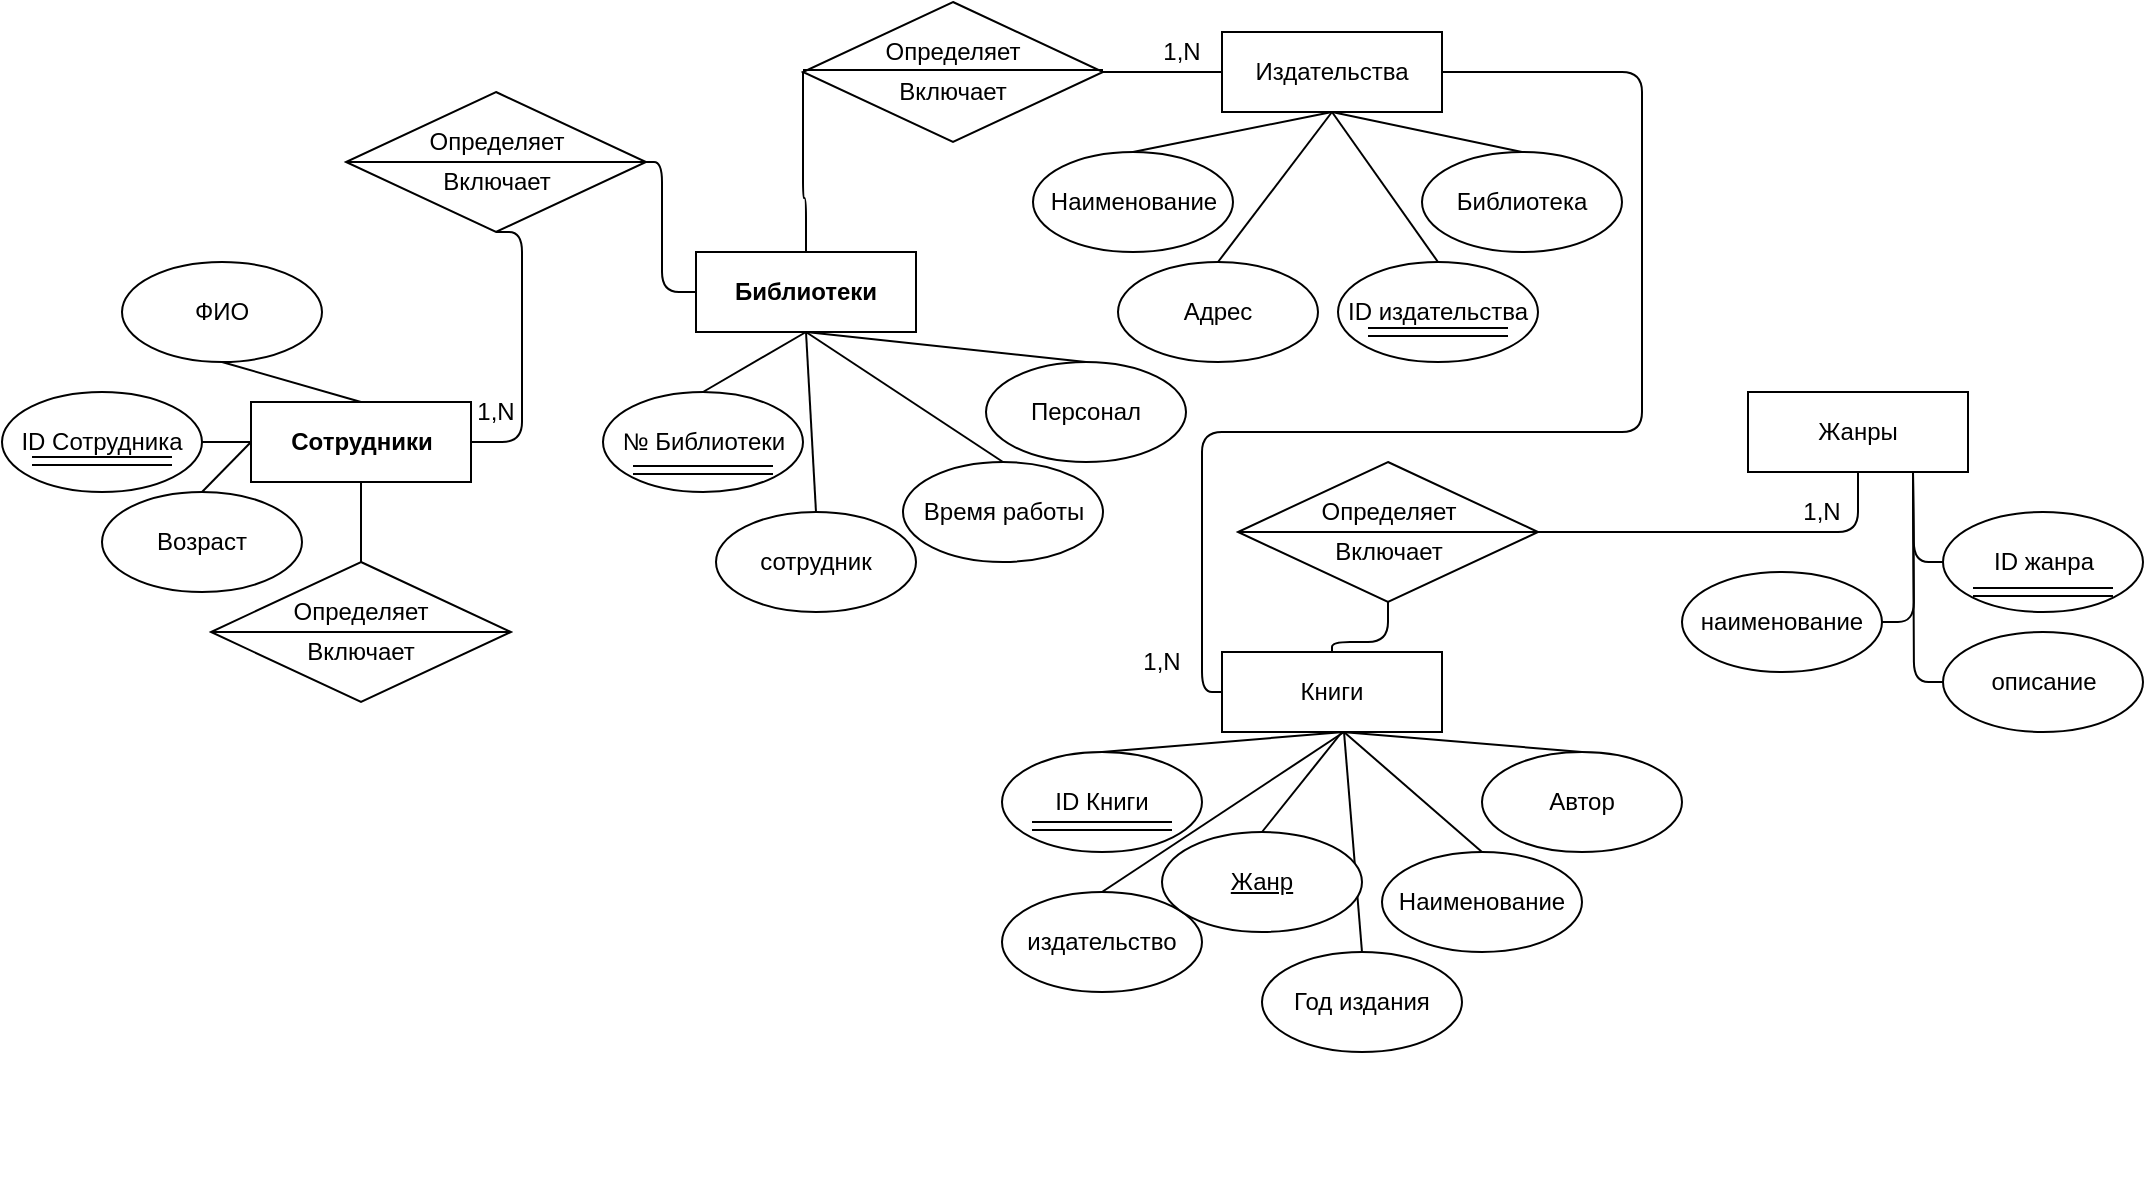 <mxfile version="17.1.3" type="google"><diagram id="elaL7TcGMBX_svq6JVrZ" name="Page-1"><mxGraphModel grid="1" gridSize="10" guides="1" tooltips="1" connect="1" arrows="1" page="1" fold="1" pageScale="1" pageWidth="827" pageHeight="1169" math="0" shadow="0"><root><mxCell id="0"/><mxCell id="1" parent="0"/><mxCell id="7ABg0fiQYjcscLMNW6oF-1" value="" style="edgeStyle=orthogonalEdgeStyle;rounded=0;orthogonalLoop=1;jettySize=auto;html=1;entryX=0;entryY=0.5;entryDx=0;entryDy=0;strokeColor=none;" edge="1" parent="1" target="7ABg0fiQYjcscLMNW6oF-6"><mxGeometry relative="1" as="geometry"><Array as="points"/><mxPoint x="-570" y="575" as="sourcePoint"/></mxGeometry></mxCell><mxCell id="7ABg0fiQYjcscLMNW6oF-2" style="edgeStyle=orthogonalEdgeStyle;rounded=1;orthogonalLoop=1;jettySize=auto;html=1;exitX=0;exitY=0;exitDx=0;exitDy=0;endArrow=none;endFill=0;" edge="1" parent="1" source="7ABg0fiQYjcscLMNW6oF-4"><mxGeometry relative="1" as="geometry"><mxPoint x="-595" y="605" as="targetPoint"/></mxGeometry></mxCell><mxCell id="7ABg0fiQYjcscLMNW6oF-3" value="" style="edgeStyle=orthogonalEdgeStyle;rounded=1;orthogonalLoop=1;jettySize=auto;html=1;endArrow=none;endFill=0;entryX=0.5;entryY=1;entryDx=0;entryDy=0;" edge="1" parent="1" source="7ABg0fiQYjcscLMNW6oF-4" target="7ABg0fiQYjcscLMNW6oF-6"><mxGeometry relative="1" as="geometry"><mxPoint x="-460" y="500" as="targetPoint"/><Array as="points"><mxPoint x="-460" y="625"/><mxPoint x="-460" y="520"/></Array></mxGeometry></mxCell><mxCell id="7ABg0fiQYjcscLMNW6oF-4" value="&lt;span style=&quot;font-weight: 700&quot;&gt;Сотрудники&lt;/span&gt;" style="rounded=0;whiteSpace=wrap;html=1;" vertex="1" parent="1"><mxGeometry x="-595.5" y="605" width="110" height="40" as="geometry"/></mxCell><mxCell id="7ABg0fiQYjcscLMNW6oF-5" value="" style="edgeStyle=orthogonalEdgeStyle;rounded=1;orthogonalLoop=1;jettySize=auto;html=1;endArrow=none;endFill=0;entryX=0;entryY=0.5;entryDx=0;entryDy=0;" edge="1" parent="1" source="7ABg0fiQYjcscLMNW6oF-6" target="7ABg0fiQYjcscLMNW6oF-23"><mxGeometry relative="1" as="geometry"><Array as="points"><mxPoint x="-390" y="485"/><mxPoint x="-390" y="550"/></Array></mxGeometry></mxCell><mxCell id="7ABg0fiQYjcscLMNW6oF-6" value="" style="rhombus;whiteSpace=wrap;html=1;" vertex="1" parent="1"><mxGeometry x="-548" y="450" width="150" height="70" as="geometry"/></mxCell><mxCell id="7ABg0fiQYjcscLMNW6oF-7" value="" style="endArrow=none;html=1;exitX=0;exitY=0.5;exitDx=0;exitDy=0;entryX=1;entryY=0.5;entryDx=0;entryDy=0;" edge="1" parent="1" source="7ABg0fiQYjcscLMNW6oF-6" target="7ABg0fiQYjcscLMNW6oF-6"><mxGeometry width="50" height="50" relative="1" as="geometry"><mxPoint x="-122.5" y="420" as="sourcePoint"/><mxPoint x="-72.5" y="370" as="targetPoint"/></mxGeometry></mxCell><mxCell id="7ABg0fiQYjcscLMNW6oF-8" value="Определяет" style="text;html=1;strokeColor=none;fillColor=none;align=center;verticalAlign=middle;whiteSpace=wrap;rounded=0;" vertex="1" parent="1"><mxGeometry x="-515.5" y="465" width="85" height="20" as="geometry"/></mxCell><mxCell id="7ABg0fiQYjcscLMNW6oF-9" value="Включает" style="text;html=1;strokeColor=none;fillColor=none;align=center;verticalAlign=middle;whiteSpace=wrap;rounded=0;" vertex="1" parent="1"><mxGeometry x="-515.5" y="485" width="85" height="20" as="geometry"/></mxCell><mxCell id="7ABg0fiQYjcscLMNW6oF-10" value="Издательства" style="rounded=0;whiteSpace=wrap;html=1;" vertex="1" parent="1"><mxGeometry x="-110" y="420" width="110" height="40" as="geometry"/></mxCell><mxCell id="7ABg0fiQYjcscLMNW6oF-11" value="&lt;span&gt;Библиотека&lt;/span&gt;" style="ellipse;whiteSpace=wrap;html=1;" vertex="1" parent="1"><mxGeometry x="-10" y="480" width="100" height="50" as="geometry"/></mxCell><mxCell id="7ABg0fiQYjcscLMNW6oF-12" value="&lt;span&gt;Адрес&lt;/span&gt;" style="ellipse;whiteSpace=wrap;html=1;" vertex="1" parent="1"><mxGeometry x="-162" y="535" width="100" height="50" as="geometry"/></mxCell><mxCell id="7ABg0fiQYjcscLMNW6oF-13" value="ID издательства" style="ellipse;whiteSpace=wrap;html=1;" vertex="1" parent="1"><mxGeometry x="-52" y="535" width="100" height="50" as="geometry"/></mxCell><mxCell id="7ABg0fiQYjcscLMNW6oF-14" value="" style="endArrow=none;html=1;strokeColor=#000000;exitX=0.5;exitY=0;exitDx=0;exitDy=0;entryX=0.5;entryY=1;entryDx=0;entryDy=0;" edge="1" parent="1" source="7ABg0fiQYjcscLMNW6oF-73" target="7ABg0fiQYjcscLMNW6oF-10"><mxGeometry width="50" height="50" relative="1" as="geometry"><mxPoint x="-175" y="465" as="sourcePoint"/><mxPoint x="128" y="425" as="targetPoint"/></mxGeometry></mxCell><mxCell id="7ABg0fiQYjcscLMNW6oF-15" value="" style="endArrow=none;html=1;strokeColor=#000000;entryX=0.5;entryY=1;entryDx=0;entryDy=0;exitX=0.5;exitY=0;exitDx=0;exitDy=0;" edge="1" parent="1" source="7ABg0fiQYjcscLMNW6oF-12" target="7ABg0fiQYjcscLMNW6oF-10"><mxGeometry width="50" height="50" relative="1" as="geometry"><mxPoint x="78" y="475" as="sourcePoint"/><mxPoint x="128" y="425" as="targetPoint"/></mxGeometry></mxCell><mxCell id="7ABg0fiQYjcscLMNW6oF-16" value="" style="endArrow=none;html=1;strokeColor=#000000;entryX=0.5;entryY=1;entryDx=0;entryDy=0;exitX=0.5;exitY=0;exitDx=0;exitDy=0;" edge="1" parent="1" source="7ABg0fiQYjcscLMNW6oF-13" target="7ABg0fiQYjcscLMNW6oF-10"><mxGeometry width="50" height="50" relative="1" as="geometry"><mxPoint x="78" y="475" as="sourcePoint"/><mxPoint x="128" y="425" as="targetPoint"/></mxGeometry></mxCell><mxCell id="7ABg0fiQYjcscLMNW6oF-17" value="" style="endArrow=none;html=1;strokeColor=#000000;entryX=0.5;entryY=0;entryDx=0;entryDy=0;exitX=0.5;exitY=1;exitDx=0;exitDy=0;" edge="1" parent="1" source="7ABg0fiQYjcscLMNW6oF-10" target="7ABg0fiQYjcscLMNW6oF-11"><mxGeometry width="50" height="50" relative="1" as="geometry"><mxPoint x="-42" y="465" as="sourcePoint"/><mxPoint x="58" y="465" as="targetPoint"/></mxGeometry></mxCell><mxCell id="7ABg0fiQYjcscLMNW6oF-18" value="" style="edgeStyle=orthogonalEdgeStyle;rounded=1;orthogonalLoop=1;jettySize=auto;html=1;endArrow=none;endFill=0;" edge="1" parent="1" source="7ABg0fiQYjcscLMNW6oF-19" target="7ABg0fiQYjcscLMNW6oF-10"><mxGeometry relative="1" as="geometry"/></mxCell><mxCell id="7ABg0fiQYjcscLMNW6oF-19" value="" style="rhombus;whiteSpace=wrap;html=1;" vertex="1" parent="1"><mxGeometry x="-319.5" y="405" width="150" height="70" as="geometry"/></mxCell><mxCell id="7ABg0fiQYjcscLMNW6oF-20" value="Определяет" style="text;html=1;strokeColor=none;fillColor=none;align=center;verticalAlign=middle;whiteSpace=wrap;rounded=0;" vertex="1" parent="1"><mxGeometry x="-287" y="420" width="85" height="20" as="geometry"/></mxCell><mxCell id="7ABg0fiQYjcscLMNW6oF-21" value="Включает" style="text;html=1;strokeColor=none;fillColor=none;align=center;verticalAlign=middle;whiteSpace=wrap;rounded=0;" vertex="1" parent="1"><mxGeometry x="-287" y="440" width="85" height="20" as="geometry"/></mxCell><mxCell id="7ABg0fiQYjcscLMNW6oF-22" value="" style="edgeStyle=orthogonalEdgeStyle;rounded=1;orthogonalLoop=1;jettySize=auto;html=1;endArrow=none;endFill=0;entryX=0;entryY=0.5;entryDx=0;entryDy=0;" edge="1" parent="1" source="7ABg0fiQYjcscLMNW6oF-23" target="7ABg0fiQYjcscLMNW6oF-19"><mxGeometry relative="1" as="geometry"><Array as="points"><mxPoint x="-318" y="503"/><mxPoint x="-319" y="503"/></Array></mxGeometry></mxCell><mxCell id="7ABg0fiQYjcscLMNW6oF-23" value="&lt;span style=&quot;font-weight: 700&quot;&gt;Библиотеки&lt;/span&gt;" style="rounded=0;whiteSpace=wrap;html=1;" vertex="1" parent="1"><mxGeometry x="-373" y="530" width="110" height="40" as="geometry"/></mxCell><mxCell id="7ABg0fiQYjcscLMNW6oF-24" value="№&amp;nbsp;Библиотеки" style="ellipse;whiteSpace=wrap;html=1;" vertex="1" parent="1"><mxGeometry x="-419.5" y="600" width="100" height="50" as="geometry"/></mxCell><mxCell id="7ABg0fiQYjcscLMNW6oF-25" value="сотрудник" style="ellipse;whiteSpace=wrap;html=1;" vertex="1" parent="1"><mxGeometry x="-363" y="660" width="100" height="50" as="geometry"/></mxCell><mxCell id="7ABg0fiQYjcscLMNW6oF-26" value="&lt;span&gt;Время работы&lt;/span&gt;" style="ellipse;whiteSpace=wrap;html=1;" vertex="1" parent="1"><mxGeometry x="-269.5" y="635" width="100" height="50" as="geometry"/></mxCell><mxCell id="7ABg0fiQYjcscLMNW6oF-27" value="" style="endArrow=none;html=1;strokeColor=#000000;entryX=0.5;entryY=1;entryDx=0;entryDy=0;exitX=0.5;exitY=0;exitDx=0;exitDy=0;" edge="1" parent="1" source="7ABg0fiQYjcscLMNW6oF-24" target="7ABg0fiQYjcscLMNW6oF-23"><mxGeometry width="50" height="50" relative="1" as="geometry"><mxPoint x="-178" y="621" as="sourcePoint"/><mxPoint x="-128" y="571" as="targetPoint"/></mxGeometry></mxCell><mxCell id="7ABg0fiQYjcscLMNW6oF-28" value="" style="endArrow=none;html=1;strokeColor=#000000;entryX=0.5;entryY=1;entryDx=0;entryDy=0;exitX=0.5;exitY=0;exitDx=0;exitDy=0;" edge="1" parent="1" source="7ABg0fiQYjcscLMNW6oF-25" target="7ABg0fiQYjcscLMNW6oF-23"><mxGeometry width="50" height="50" relative="1" as="geometry"><mxPoint x="-178" y="621" as="sourcePoint"/><mxPoint x="-128" y="571" as="targetPoint"/></mxGeometry></mxCell><mxCell id="7ABg0fiQYjcscLMNW6oF-29" value="" style="endArrow=none;html=1;strokeColor=#000000;entryX=0.5;entryY=0;entryDx=0;entryDy=0;exitX=0.5;exitY=1;exitDx=0;exitDy=0;" edge="1" parent="1" source="7ABg0fiQYjcscLMNW6oF-23" target="7ABg0fiQYjcscLMNW6oF-26"><mxGeometry width="50" height="50" relative="1" as="geometry"><mxPoint x="-298" y="611" as="sourcePoint"/><mxPoint x="-128" y="571" as="targetPoint"/></mxGeometry></mxCell><mxCell id="7ABg0fiQYjcscLMNW6oF-30" value="&lt;span&gt;Персонал&lt;/span&gt;" style="ellipse;whiteSpace=wrap;html=1;" vertex="1" parent="1"><mxGeometry x="-228" y="585" width="100" height="50" as="geometry"/></mxCell><mxCell id="7ABg0fiQYjcscLMNW6oF-31" value="" style="endArrow=none;html=1;strokeColor=#000000;exitX=0.5;exitY=0;exitDx=0;exitDy=0;entryX=0.5;entryY=1;entryDx=0;entryDy=0;" edge="1" parent="1" source="7ABg0fiQYjcscLMNW6oF-30" target="7ABg0fiQYjcscLMNW6oF-23"><mxGeometry width="50" height="50" relative="1" as="geometry"><mxPoint x="-171" y="550" as="sourcePoint"/><mxPoint x="-121" y="500" as="targetPoint"/></mxGeometry></mxCell><mxCell id="7ABg0fiQYjcscLMNW6oF-32" value="Жанры" style="rounded=0;whiteSpace=wrap;html=1;" vertex="1" parent="1"><mxGeometry x="153" y="600" width="110" height="40" as="geometry"/></mxCell><mxCell id="7ABg0fiQYjcscLMNW6oF-33" value="ID жанра" style="ellipse;whiteSpace=wrap;html=1;" vertex="1" parent="1"><mxGeometry x="250.5" y="660" width="100" height="50" as="geometry"/></mxCell><mxCell id="7ABg0fiQYjcscLMNW6oF-34" value="наименование" style="ellipse;whiteSpace=wrap;html=1;" vertex="1" parent="1"><mxGeometry x="120" y="690" width="100" height="50" as="geometry"/></mxCell><mxCell id="7ABg0fiQYjcscLMNW6oF-37" value="" style="shape=link;html=1;" edge="1" parent="1"><mxGeometry width="100" relative="1" as="geometry"><mxPoint x="265.5" y="700" as="sourcePoint"/><mxPoint x="335.5" y="700" as="targetPoint"/></mxGeometry></mxCell><mxCell id="7ABg0fiQYjcscLMNW6oF-38" value="описание" style="ellipse;whiteSpace=wrap;html=1;" vertex="1" parent="1"><mxGeometry x="250.5" y="720" width="100" height="50" as="geometry"/></mxCell><mxCell id="7ABg0fiQYjcscLMNW6oF-42" value="" style="endArrow=none;html=1;strokeColor=#000000;entryX=0.75;entryY=1;entryDx=0;entryDy=0;exitX=1;exitY=0.5;exitDx=0;exitDy=0;" edge="1" parent="1" source="7ABg0fiQYjcscLMNW6oF-34" target="7ABg0fiQYjcscLMNW6oF-32"><mxGeometry width="50" height="50" relative="1" as="geometry"><mxPoint x="30" y="725" as="sourcePoint"/><mxPoint x="80" y="675" as="targetPoint"/><Array as="points"><mxPoint x="236" y="715"/></Array></mxGeometry></mxCell><mxCell id="7ABg0fiQYjcscLMNW6oF-43" value="" style="endArrow=none;html=1;strokeColor=#000000;entryX=0.75;entryY=1;entryDx=0;entryDy=0;exitX=0;exitY=0.5;exitDx=0;exitDy=0;" edge="1" parent="1" source="7ABg0fiQYjcscLMNW6oF-33" target="7ABg0fiQYjcscLMNW6oF-32"><mxGeometry width="50" height="50" relative="1" as="geometry"><mxPoint x="48" y="670" as="sourcePoint"/><mxPoint x="98" y="620" as="targetPoint"/><Array as="points"><mxPoint x="236" y="685"/></Array></mxGeometry></mxCell><mxCell id="7ABg0fiQYjcscLMNW6oF-44" value="" style="endArrow=none;html=1;strokeColor=#000000;entryX=0.75;entryY=1;entryDx=0;entryDy=0;exitX=0;exitY=0.5;exitDx=0;exitDy=0;" edge="1" parent="1" source="7ABg0fiQYjcscLMNW6oF-38" target="7ABg0fiQYjcscLMNW6oF-32"><mxGeometry width="50" height="50" relative="1" as="geometry"><mxPoint x="58" y="680" as="sourcePoint"/><mxPoint x="108" y="630" as="targetPoint"/><Array as="points"><mxPoint x="236" y="745"/></Array></mxGeometry></mxCell><mxCell id="7ABg0fiQYjcscLMNW6oF-48" value="" style="edgeStyle=orthogonalEdgeStyle;rounded=1;orthogonalLoop=1;jettySize=auto;html=1;endArrow=none;endFill=0;entryX=1;entryY=0.5;entryDx=0;entryDy=0;" edge="1" parent="1" source="7ABg0fiQYjcscLMNW6oF-49" target="7ABg0fiQYjcscLMNW6oF-10"><mxGeometry relative="1" as="geometry"><mxPoint x="90" y="435" as="targetPoint"/><Array as="points"><mxPoint x="-120" y="750"/><mxPoint x="-120" y="620"/><mxPoint x="100" y="620"/><mxPoint x="100" y="440"/></Array></mxGeometry></mxCell><mxCell id="7ABg0fiQYjcscLMNW6oF-49" value="Книги" style="rounded=0;whiteSpace=wrap;html=1;" vertex="1" parent="1"><mxGeometry x="-110" y="730" width="110" height="40" as="geometry"/></mxCell><mxCell id="7ABg0fiQYjcscLMNW6oF-50" value="" style="edgeStyle=orthogonalEdgeStyle;rounded=1;orthogonalLoop=1;jettySize=auto;html=1;endArrow=none;endFill=0;strokeColor=#000000;" edge="1" parent="1" source="7ABg0fiQYjcscLMNW6oF-52" target="7ABg0fiQYjcscLMNW6oF-32"><mxGeometry relative="1" as="geometry"><Array as="points"><mxPoint x="140" y="670"/><mxPoint x="140" y="670"/></Array></mxGeometry></mxCell><mxCell id="7ABg0fiQYjcscLMNW6oF-51" value="" style="edgeStyle=orthogonalEdgeStyle;rounded=1;orthogonalLoop=1;jettySize=auto;html=1;endArrow=none;endFill=0;strokeColor=#000000;" edge="1" parent="1" source="7ABg0fiQYjcscLMNW6oF-52" target="7ABg0fiQYjcscLMNW6oF-49"><mxGeometry relative="1" as="geometry"/></mxCell><mxCell id="7ABg0fiQYjcscLMNW6oF-52" value="" style="rhombus;whiteSpace=wrap;html=1;" vertex="1" parent="1"><mxGeometry x="-102" y="635" width="150" height="70" as="geometry"/></mxCell><mxCell id="7ABg0fiQYjcscLMNW6oF-53" value="" style="endArrow=none;html=1;exitX=0;exitY=0.5;exitDx=0;exitDy=0;entryX=1;entryY=0.5;entryDx=0;entryDy=0;" edge="1" parent="1" source="7ABg0fiQYjcscLMNW6oF-52" target="7ABg0fiQYjcscLMNW6oF-52"><mxGeometry width="50" height="50" relative="1" as="geometry"><mxPoint x="320" y="605" as="sourcePoint"/><mxPoint x="370" y="555" as="targetPoint"/></mxGeometry></mxCell><mxCell id="7ABg0fiQYjcscLMNW6oF-54" value="Определяет" style="text;html=1;strokeColor=none;fillColor=none;align=center;verticalAlign=middle;whiteSpace=wrap;rounded=0;" vertex="1" parent="1"><mxGeometry x="-69.5" y="650" width="85" height="20" as="geometry"/></mxCell><mxCell id="7ABg0fiQYjcscLMNW6oF-55" value="Включает" style="text;html=1;strokeColor=none;fillColor=none;align=center;verticalAlign=middle;whiteSpace=wrap;rounded=0;" vertex="1" parent="1"><mxGeometry x="-69.5" y="670" width="85" height="20" as="geometry"/></mxCell><mxCell id="7ABg0fiQYjcscLMNW6oF-56" value="1,N" style="text;html=1;strokeColor=none;fillColor=none;align=center;verticalAlign=middle;whiteSpace=wrap;rounded=0;" vertex="1" parent="1"><mxGeometry x="170" y="650" width="40" height="20" as="geometry"/></mxCell><mxCell id="7ABg0fiQYjcscLMNW6oF-57" value="ID Книги" style="ellipse;whiteSpace=wrap;html=1;" vertex="1" parent="1"><mxGeometry x="-220" y="780" width="100" height="50" as="geometry"/></mxCell><mxCell id="7ABg0fiQYjcscLMNW6oF-58" value="издательство" style="ellipse;whiteSpace=wrap;html=1;" vertex="1" parent="1"><mxGeometry x="-220" y="850" width="100" height="50" as="geometry"/></mxCell><mxCell id="7ABg0fiQYjcscLMNW6oF-59" value="&lt;span&gt;Год издания&lt;/span&gt;" style="ellipse;whiteSpace=wrap;html=1;" vertex="1" parent="1"><mxGeometry x="-90" y="880" width="100" height="50" as="geometry"/></mxCell><mxCell id="7ABg0fiQYjcscLMNW6oF-60" value="&lt;span&gt;Наименование&lt;/span&gt;" style="ellipse;whiteSpace=wrap;html=1;" vertex="1" parent="1"><mxGeometry x="-30" y="830" width="100" height="50" as="geometry"/></mxCell><mxCell id="7ABg0fiQYjcscLMNW6oF-61" value="" style="endArrow=none;html=1;strokeColor=#000000;exitX=0.5;exitY=0;exitDx=0;exitDy=0;entryX=0.5;entryY=1;entryDx=0;entryDy=0;" edge="1" parent="1" source="7ABg0fiQYjcscLMNW6oF-57"><mxGeometry width="50" height="50" relative="1" as="geometry"><mxPoint x="86" y="821" as="sourcePoint"/><mxPoint x="-49" y="770" as="targetPoint"/></mxGeometry></mxCell><mxCell id="7ABg0fiQYjcscLMNW6oF-62" value="" style="endArrow=none;html=1;strokeColor=#000000;entryX=0.5;entryY=1;entryDx=0;entryDy=0;exitX=0.5;exitY=0;exitDx=0;exitDy=0;" edge="1" parent="1" source="7ABg0fiQYjcscLMNW6oF-58"><mxGeometry width="50" height="50" relative="1" as="geometry"><mxPoint x="86" y="821" as="sourcePoint"/><mxPoint x="-49" y="770" as="targetPoint"/></mxGeometry></mxCell><mxCell id="7ABg0fiQYjcscLMNW6oF-63" value="" style="endArrow=none;html=1;strokeColor=#000000;entryX=0.5;entryY=1;entryDx=0;entryDy=0;exitX=0.5;exitY=0;exitDx=0;exitDy=0;" edge="1" parent="1" source="7ABg0fiQYjcscLMNW6oF-59"><mxGeometry width="50" height="50" relative="1" as="geometry"><mxPoint x="86" y="821" as="sourcePoint"/><mxPoint x="-49" y="770" as="targetPoint"/></mxGeometry></mxCell><mxCell id="7ABg0fiQYjcscLMNW6oF-64" value="" style="endArrow=none;html=1;strokeColor=#000000;entryX=0.5;entryY=0;entryDx=0;entryDy=0;exitX=0.5;exitY=1;exitDx=0;exitDy=0;" edge="1" parent="1" target="7ABg0fiQYjcscLMNW6oF-60"><mxGeometry width="50" height="50" relative="1" as="geometry"><mxPoint x="-49" y="770" as="sourcePoint"/><mxPoint x="136" y="771" as="targetPoint"/></mxGeometry></mxCell><mxCell id="7ABg0fiQYjcscLMNW6oF-65" value="" style="shape=link;html=1;" edge="1" parent="1"><mxGeometry width="100" relative="1" as="geometry"><mxPoint x="-205" y="817" as="sourcePoint"/><mxPoint x="-135" y="817" as="targetPoint"/></mxGeometry></mxCell><mxCell id="7ABg0fiQYjcscLMNW6oF-68" value="" style="shape=link;html=1;" edge="1" parent="1"><mxGeometry width="100" relative="1" as="geometry"><mxPoint x="-404.5" y="639.0" as="sourcePoint"/><mxPoint x="-334.5" y="639.0" as="targetPoint"/></mxGeometry></mxCell><mxCell id="7ABg0fiQYjcscLMNW6oF-69" value="&lt;u&gt;Жанр&lt;/u&gt;" style="ellipse;whiteSpace=wrap;html=1;" vertex="1" parent="1"><mxGeometry x="-140" y="820" width="100" height="50" as="geometry"/></mxCell><mxCell id="7ABg0fiQYjcscLMNW6oF-70" value="" style="endArrow=none;html=1;strokeColor=#000000;exitX=0.5;exitY=0;exitDx=0;exitDy=0;" edge="1" parent="1" source="7ABg0fiQYjcscLMNW6oF-69"><mxGeometry width="50" height="50" relative="1" as="geometry"><mxPoint x="-71" y="890" as="sourcePoint"/><mxPoint x="-50" y="770" as="targetPoint"/></mxGeometry></mxCell><mxCell id="7ABg0fiQYjcscLMNW6oF-71" value="1,N" style="text;html=1;strokeColor=none;fillColor=none;align=center;verticalAlign=middle;whiteSpace=wrap;rounded=0;" vertex="1" parent="1"><mxGeometry x="-160" y="725" width="40" height="20" as="geometry"/></mxCell><mxCell id="7ABg0fiQYjcscLMNW6oF-72" value="" style="shape=link;html=1;" edge="1" parent="1"><mxGeometry width="100" relative="1" as="geometry"><mxPoint x="-37" y="570" as="sourcePoint"/><mxPoint x="33.0" y="570" as="targetPoint"/></mxGeometry></mxCell><mxCell id="7ABg0fiQYjcscLMNW6oF-73" value="&lt;span&gt;Наименование&lt;/span&gt;" style="ellipse;whiteSpace=wrap;html=1;" vertex="1" parent="1"><mxGeometry x="-204.5" y="480" width="100" height="50" as="geometry"/></mxCell><mxCell id="7ABg0fiQYjcscLMNW6oF-74" value="" style="endArrow=none;html=1;exitX=0;exitY=0.5;exitDx=0;exitDy=0;entryX=1;entryY=0.5;entryDx=0;entryDy=0;" edge="1" parent="1"><mxGeometry width="50" height="50" relative="1" as="geometry"><mxPoint x="-319.5" y="439.0" as="sourcePoint"/><mxPoint x="-169.5" y="439.0" as="targetPoint"/></mxGeometry></mxCell><mxCell id="7ABg0fiQYjcscLMNW6oF-75" value="1,N" style="text;html=1;strokeColor=none;fillColor=none;align=center;verticalAlign=middle;whiteSpace=wrap;rounded=0;" vertex="1" parent="1"><mxGeometry x="-150" y="420" width="40" height="20" as="geometry"/></mxCell><mxCell id="7ABg0fiQYjcscLMNW6oF-76" value="" style="edgeStyle=orthogonalEdgeStyle;rounded=0;orthogonalLoop=1;jettySize=auto;html=1;entryX=0;entryY=0.5;entryDx=0;entryDy=0;strokeColor=none;" edge="1" parent="1" target="7ABg0fiQYjcscLMNW6oF-85"><mxGeometry relative="1" as="geometry"><Array as="points"><mxPoint x="-575" y="992"/><mxPoint x="-450" y="992"/></Array><mxPoint x="-373" y="790" as="sourcePoint"/></mxGeometry></mxCell><mxCell id="7ABg0fiQYjcscLMNW6oF-84" value="" style="edgeStyle=orthogonalEdgeStyle;rounded=1;orthogonalLoop=1;jettySize=auto;html=1;endArrow=none;endFill=0;" edge="1" parent="1" source="7ABg0fiQYjcscLMNW6oF-85" target="7ABg0fiQYjcscLMNW6oF-4"><mxGeometry relative="1" as="geometry"/></mxCell><mxCell id="7ABg0fiQYjcscLMNW6oF-85" value="" style="rhombus;whiteSpace=wrap;html=1;" vertex="1" parent="1"><mxGeometry x="-615.5" y="685" width="150" height="70" as="geometry"/></mxCell><mxCell id="7ABg0fiQYjcscLMNW6oF-86" value="" style="endArrow=none;html=1;exitX=0;exitY=0.5;exitDx=0;exitDy=0;entryX=1;entryY=0.5;entryDx=0;entryDy=0;" edge="1" parent="1"><mxGeometry width="50" height="50" relative="1" as="geometry"><mxPoint x="-615.5" y="720" as="sourcePoint"/><mxPoint x="-465.5" y="720" as="targetPoint"/></mxGeometry></mxCell><mxCell id="7ABg0fiQYjcscLMNW6oF-87" value="Определяет" style="text;html=1;strokeColor=none;fillColor=none;align=center;verticalAlign=middle;whiteSpace=wrap;rounded=0;" vertex="1" parent="1"><mxGeometry x="-583" y="700" width="85" height="20" as="geometry"/></mxCell><mxCell id="7ABg0fiQYjcscLMNW6oF-88" value="Включает" style="text;html=1;strokeColor=none;fillColor=none;align=center;verticalAlign=middle;whiteSpace=wrap;rounded=0;" vertex="1" parent="1"><mxGeometry x="-583" y="720" width="85" height="20" as="geometry"/></mxCell><mxCell id="7ABg0fiQYjcscLMNW6oF-91" value="ID Сотрудника" style="ellipse;whiteSpace=wrap;html=1;" vertex="1" parent="1"><mxGeometry x="-720" y="600" width="100" height="50" as="geometry"/></mxCell><mxCell id="7ABg0fiQYjcscLMNW6oF-92" value="" style="endArrow=none;html=1;exitX=1;exitY=0.5;exitDx=0;exitDy=0;entryX=0;entryY=0.5;entryDx=0;entryDy=0;" edge="1" parent="1" source="7ABg0fiQYjcscLMNW6oF-91" target="7ABg0fiQYjcscLMNW6oF-4"><mxGeometry width="50" height="50" relative="1" as="geometry"><mxPoint x="-440" y="360" as="sourcePoint"/><mxPoint x="-705" y="280" as="targetPoint"/></mxGeometry></mxCell><mxCell id="7ABg0fiQYjcscLMNW6oF-94" value="" style="shape=link;html=1;" edge="1" parent="1"><mxGeometry width="100" relative="1" as="geometry"><mxPoint x="-705" y="634.5" as="sourcePoint"/><mxPoint x="-635" y="634.5" as="targetPoint"/></mxGeometry></mxCell><mxCell id="7ABg0fiQYjcscLMNW6oF-96" value="&lt;span&gt;Возраст&lt;/span&gt;" style="ellipse;whiteSpace=wrap;html=1;" vertex="1" parent="1"><mxGeometry x="-670" y="650" width="100" height="50" as="geometry"/></mxCell><mxCell id="7ABg0fiQYjcscLMNW6oF-97" value="&lt;span&gt;ФИО&lt;/span&gt;" style="ellipse;whiteSpace=wrap;html=1;" vertex="1" parent="1"><mxGeometry x="-660" y="535" width="100" height="50" as="geometry"/></mxCell><mxCell id="7ABg0fiQYjcscLMNW6oF-99" value="" style="edgeStyle=orthogonalEdgeStyle;rounded=0;orthogonalLoop=1;jettySize=auto;html=1;entryX=0;entryY=0.5;entryDx=0;entryDy=0;strokeColor=none;" edge="1" parent="1" source="7ABg0fiQYjcscLMNW6oF-4"><mxGeometry relative="1" as="geometry"><Array as="points"><mxPoint x="-705" y="575"/><mxPoint x="-640" y="575"/><mxPoint x="-640" y="440"/></Array><mxPoint x="-540.5" y="605" as="sourcePoint"/><mxPoint x="-670" y="575" as="targetPoint"/></mxGeometry></mxCell><mxCell id="7ABg0fiQYjcscLMNW6oF-100" value="" style="endArrow=none;html=1;exitX=0.5;exitY=0;exitDx=0;exitDy=0;entryX=0;entryY=0.5;entryDx=0;entryDy=0;" edge="1" parent="1" source="7ABg0fiQYjcscLMNW6oF-96" target="7ABg0fiQYjcscLMNW6oF-4"><mxGeometry width="50" height="50" relative="1" as="geometry"><mxPoint x="-610" y="635" as="sourcePoint"/><mxPoint x="-585.5" y="635" as="targetPoint"/></mxGeometry></mxCell><mxCell id="7ABg0fiQYjcscLMNW6oF-101" value="" style="endArrow=none;html=1;exitX=0.5;exitY=1;exitDx=0;exitDy=0;entryX=0.5;entryY=0;entryDx=0;entryDy=0;" edge="1" parent="1" source="7ABg0fiQYjcscLMNW6oF-97" target="7ABg0fiQYjcscLMNW6oF-4"><mxGeometry width="50" height="50" relative="1" as="geometry"><mxPoint x="-600" y="645" as="sourcePoint"/><mxPoint x="-540" y="610" as="targetPoint"/></mxGeometry></mxCell><mxCell id="7ABg0fiQYjcscLMNW6oF-102" value="1,N" style="text;html=1;strokeColor=none;fillColor=none;align=center;verticalAlign=middle;whiteSpace=wrap;rounded=0;" vertex="1" parent="1"><mxGeometry x="-493" y="600" width="40" height="20" as="geometry"/></mxCell><mxCell id="7ABg0fiQYjcscLMNW6oF-103" value="&lt;span&gt;Автор&lt;/span&gt;" style="ellipse;whiteSpace=wrap;html=1;" vertex="1" parent="1"><mxGeometry x="20" y="780" width="100" height="50" as="geometry"/></mxCell><mxCell id="7ABg0fiQYjcscLMNW6oF-104" value="" style="endArrow=none;html=1;strokeColor=#000000;entryX=0.5;entryY=0;entryDx=0;entryDy=0;" edge="1" parent="1" target="7ABg0fiQYjcscLMNW6oF-103"><mxGeometry width="50" height="50" relative="1" as="geometry"><mxPoint x="-50" y="770" as="sourcePoint"/><mxPoint x="30" y="840" as="targetPoint"/></mxGeometry></mxCell></root></mxGraphModel></diagram></mxfile>